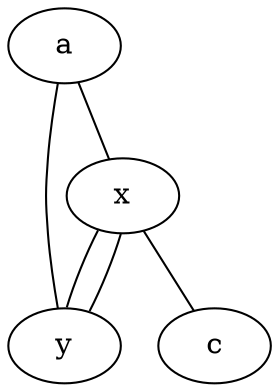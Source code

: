 graph test2 {
       a -- {x y};
       x -- c [w=10.0];
       x -- y [w=5.0,len=10.0];
       x -- y [w=5.0,len=3];
}

